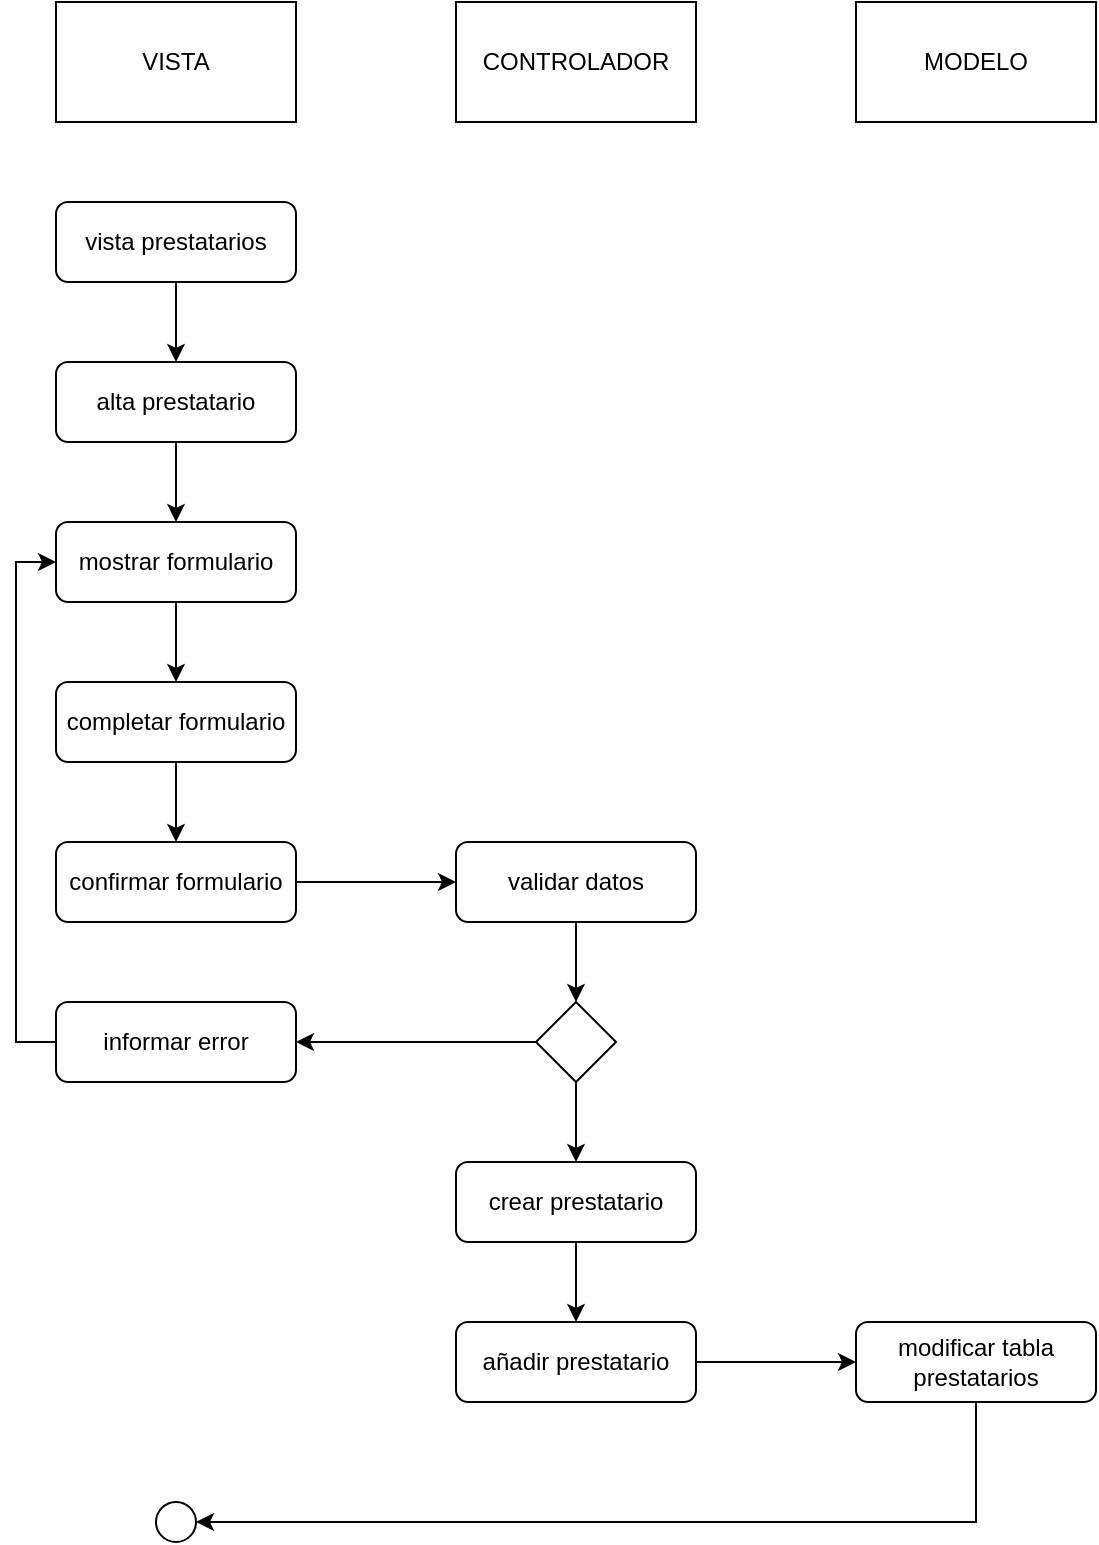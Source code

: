 <mxfile version="28.2.5">
  <diagram name="Página-1" id="IeC42itf7hQrCEjuFeAk">
    <mxGraphModel dx="1426" dy="679" grid="1" gridSize="10" guides="1" tooltips="1" connect="1" arrows="1" fold="1" page="1" pageScale="1" pageWidth="827" pageHeight="1169" math="0" shadow="0">
      <root>
        <mxCell id="0" />
        <mxCell id="1" parent="0" />
        <mxCell id="mcIhvOXwtSKJyEA9pUru-1" value="VISTA" style="rounded=0;whiteSpace=wrap;html=1;" vertex="1" parent="1">
          <mxGeometry x="120" y="20" width="120" height="60" as="geometry" />
        </mxCell>
        <mxCell id="mcIhvOXwtSKJyEA9pUru-2" value="CONTROLADOR" style="rounded=0;whiteSpace=wrap;html=1;" vertex="1" parent="1">
          <mxGeometry x="320" y="20" width="120" height="60" as="geometry" />
        </mxCell>
        <mxCell id="mcIhvOXwtSKJyEA9pUru-3" value="MODELO" style="rounded=0;whiteSpace=wrap;html=1;" vertex="1" parent="1">
          <mxGeometry x="520" y="20" width="120" height="60" as="geometry" />
        </mxCell>
        <mxCell id="mcIhvOXwtSKJyEA9pUru-4" style="edgeStyle=orthogonalEdgeStyle;rounded=0;orthogonalLoop=1;jettySize=auto;html=1;exitX=0.5;exitY=1;exitDx=0;exitDy=0;entryX=0.5;entryY=0;entryDx=0;entryDy=0;" edge="1" parent="1" source="mcIhvOXwtSKJyEA9pUru-5" target="mcIhvOXwtSKJyEA9pUru-7">
          <mxGeometry relative="1" as="geometry" />
        </mxCell>
        <mxCell id="mcIhvOXwtSKJyEA9pUru-5" value="mostrar formulario" style="rounded=1;whiteSpace=wrap;html=1;" vertex="1" parent="1">
          <mxGeometry x="120" y="280" width="120" height="40" as="geometry" />
        </mxCell>
        <mxCell id="mcIhvOXwtSKJyEA9pUru-6" style="edgeStyle=orthogonalEdgeStyle;rounded=0;orthogonalLoop=1;jettySize=auto;html=1;exitX=0.5;exitY=1;exitDx=0;exitDy=0;entryX=0.5;entryY=0;entryDx=0;entryDy=0;" edge="1" parent="1" source="mcIhvOXwtSKJyEA9pUru-7" target="mcIhvOXwtSKJyEA9pUru-9">
          <mxGeometry relative="1" as="geometry" />
        </mxCell>
        <mxCell id="mcIhvOXwtSKJyEA9pUru-7" value="completar formulario" style="rounded=1;whiteSpace=wrap;html=1;" vertex="1" parent="1">
          <mxGeometry x="120" y="360" width="120" height="40" as="geometry" />
        </mxCell>
        <mxCell id="mcIhvOXwtSKJyEA9pUru-8" style="edgeStyle=orthogonalEdgeStyle;rounded=0;orthogonalLoop=1;jettySize=auto;html=1;exitX=1;exitY=0.5;exitDx=0;exitDy=0;entryX=0;entryY=0.5;entryDx=0;entryDy=0;" edge="1" parent="1" source="mcIhvOXwtSKJyEA9pUru-9" target="mcIhvOXwtSKJyEA9pUru-11">
          <mxGeometry relative="1" as="geometry" />
        </mxCell>
        <mxCell id="mcIhvOXwtSKJyEA9pUru-9" value="confirmar formulario" style="rounded=1;whiteSpace=wrap;html=1;" vertex="1" parent="1">
          <mxGeometry x="120" y="440" width="120" height="40" as="geometry" />
        </mxCell>
        <mxCell id="mcIhvOXwtSKJyEA9pUru-10" style="edgeStyle=orthogonalEdgeStyle;rounded=0;orthogonalLoop=1;jettySize=auto;html=1;exitX=0.5;exitY=1;exitDx=0;exitDy=0;entryX=0.5;entryY=0;entryDx=0;entryDy=0;" edge="1" parent="1" source="mcIhvOXwtSKJyEA9pUru-11" target="mcIhvOXwtSKJyEA9pUru-21">
          <mxGeometry relative="1" as="geometry" />
        </mxCell>
        <mxCell id="mcIhvOXwtSKJyEA9pUru-11" value="validar datos" style="rounded=1;whiteSpace=wrap;html=1;" vertex="1" parent="1">
          <mxGeometry x="320" y="440" width="120" height="40" as="geometry" />
        </mxCell>
        <mxCell id="mcIhvOXwtSKJyEA9pUru-12" style="edgeStyle=orthogonalEdgeStyle;rounded=0;orthogonalLoop=1;jettySize=auto;html=1;exitX=0;exitY=0.5;exitDx=0;exitDy=0;entryX=0;entryY=0.5;entryDx=0;entryDy=0;" edge="1" parent="1" source="mcIhvOXwtSKJyEA9pUru-13" target="mcIhvOXwtSKJyEA9pUru-5">
          <mxGeometry relative="1" as="geometry" />
        </mxCell>
        <mxCell id="mcIhvOXwtSKJyEA9pUru-13" value="informar error" style="rounded=1;whiteSpace=wrap;html=1;" vertex="1" parent="1">
          <mxGeometry x="120" y="520" width="120" height="40" as="geometry" />
        </mxCell>
        <mxCell id="mcIhvOXwtSKJyEA9pUru-14" style="edgeStyle=orthogonalEdgeStyle;rounded=0;orthogonalLoop=1;jettySize=auto;html=1;exitX=0.5;exitY=1;exitDx=0;exitDy=0;entryX=0.5;entryY=0;entryDx=0;entryDy=0;" edge="1" parent="1" source="mcIhvOXwtSKJyEA9pUru-15" target="mcIhvOXwtSKJyEA9pUru-17">
          <mxGeometry relative="1" as="geometry" />
        </mxCell>
        <mxCell id="mcIhvOXwtSKJyEA9pUru-15" value="crear prestatario" style="rounded=1;whiteSpace=wrap;html=1;" vertex="1" parent="1">
          <mxGeometry x="320" y="600" width="120" height="40" as="geometry" />
        </mxCell>
        <mxCell id="mcIhvOXwtSKJyEA9pUru-16" style="edgeStyle=orthogonalEdgeStyle;rounded=0;orthogonalLoop=1;jettySize=auto;html=1;exitX=1;exitY=0.5;exitDx=0;exitDy=0;" edge="1" parent="1" source="mcIhvOXwtSKJyEA9pUru-17" target="mcIhvOXwtSKJyEA9pUru-23">
          <mxGeometry relative="1" as="geometry" />
        </mxCell>
        <mxCell id="mcIhvOXwtSKJyEA9pUru-17" value="añadir prestatario" style="rounded=1;whiteSpace=wrap;html=1;" vertex="1" parent="1">
          <mxGeometry x="320" y="680" width="120" height="40" as="geometry" />
        </mxCell>
        <mxCell id="mcIhvOXwtSKJyEA9pUru-18" value="" style="ellipse;whiteSpace=wrap;html=1;aspect=fixed;fillStyle=solid;fillColor=light-dark(#FFFFFF,#121212);" vertex="1" parent="1">
          <mxGeometry x="170" y="770" width="20" height="20" as="geometry" />
        </mxCell>
        <mxCell id="mcIhvOXwtSKJyEA9pUru-19" style="edgeStyle=orthogonalEdgeStyle;rounded=0;orthogonalLoop=1;jettySize=auto;html=1;exitX=0.5;exitY=1;exitDx=0;exitDy=0;entryX=0.5;entryY=0;entryDx=0;entryDy=0;" edge="1" parent="1" source="mcIhvOXwtSKJyEA9pUru-21" target="mcIhvOXwtSKJyEA9pUru-15">
          <mxGeometry relative="1" as="geometry" />
        </mxCell>
        <mxCell id="mcIhvOXwtSKJyEA9pUru-20" style="edgeStyle=orthogonalEdgeStyle;rounded=0;orthogonalLoop=1;jettySize=auto;html=1;exitX=0;exitY=0.5;exitDx=0;exitDy=0;" edge="1" parent="1" source="mcIhvOXwtSKJyEA9pUru-21" target="mcIhvOXwtSKJyEA9pUru-13">
          <mxGeometry relative="1" as="geometry" />
        </mxCell>
        <mxCell id="mcIhvOXwtSKJyEA9pUru-21" value="" style="rhombus;whiteSpace=wrap;html=1;" vertex="1" parent="1">
          <mxGeometry x="360" y="520" width="40" height="40" as="geometry" />
        </mxCell>
        <mxCell id="mcIhvOXwtSKJyEA9pUru-22" style="edgeStyle=orthogonalEdgeStyle;rounded=0;orthogonalLoop=1;jettySize=auto;html=1;exitX=0.5;exitY=1;exitDx=0;exitDy=0;entryX=1;entryY=0.5;entryDx=0;entryDy=0;" edge="1" parent="1" source="mcIhvOXwtSKJyEA9pUru-23" target="mcIhvOXwtSKJyEA9pUru-18">
          <mxGeometry relative="1" as="geometry" />
        </mxCell>
        <mxCell id="mcIhvOXwtSKJyEA9pUru-23" value="modificar tabla prestatarios" style="rounded=1;whiteSpace=wrap;html=1;" vertex="1" parent="1">
          <mxGeometry x="520" y="680" width="120" height="40" as="geometry" />
        </mxCell>
        <mxCell id="mcIhvOXwtSKJyEA9pUru-24" style="edgeStyle=orthogonalEdgeStyle;rounded=0;orthogonalLoop=1;jettySize=auto;html=1;exitX=0.5;exitY=1;exitDx=0;exitDy=0;entryX=0.5;entryY=0;entryDx=0;entryDy=0;" edge="1" parent="1" source="mcIhvOXwtSKJyEA9pUru-25" target="mcIhvOXwtSKJyEA9pUru-5">
          <mxGeometry relative="1" as="geometry" />
        </mxCell>
        <mxCell id="mcIhvOXwtSKJyEA9pUru-25" value="alta prestatario" style="rounded=1;whiteSpace=wrap;html=1;" vertex="1" parent="1">
          <mxGeometry x="120" y="200" width="120" height="40" as="geometry" />
        </mxCell>
        <mxCell id="mcIhvOXwtSKJyEA9pUru-26" style="edgeStyle=orthogonalEdgeStyle;rounded=0;orthogonalLoop=1;jettySize=auto;html=1;exitX=0.5;exitY=1;exitDx=0;exitDy=0;entryX=0.5;entryY=0;entryDx=0;entryDy=0;" edge="1" parent="1" source="mcIhvOXwtSKJyEA9pUru-27" target="mcIhvOXwtSKJyEA9pUru-25">
          <mxGeometry relative="1" as="geometry" />
        </mxCell>
        <mxCell id="mcIhvOXwtSKJyEA9pUru-27" value="vista prestatarios" style="rounded=1;whiteSpace=wrap;html=1;" vertex="1" parent="1">
          <mxGeometry x="120" y="120" width="120" height="40" as="geometry" />
        </mxCell>
      </root>
    </mxGraphModel>
  </diagram>
</mxfile>
